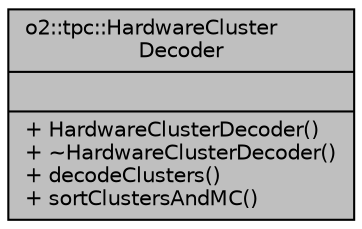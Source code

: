 digraph "o2::tpc::HardwareClusterDecoder"
{
 // INTERACTIVE_SVG=YES
  bgcolor="transparent";
  edge [fontname="Helvetica",fontsize="10",labelfontname="Helvetica",labelfontsize="10"];
  node [fontname="Helvetica",fontsize="10",shape=record];
  Node1 [label="{o2::tpc::HardwareCluster\lDecoder\n||+ HardwareClusterDecoder()\l+ ~HardwareClusterDecoder()\l+ decodeClusters()\l+ sortClustersAndMC()\l}",height=0.2,width=0.4,color="black", fillcolor="grey75", style="filled", fontcolor="black"];
}

